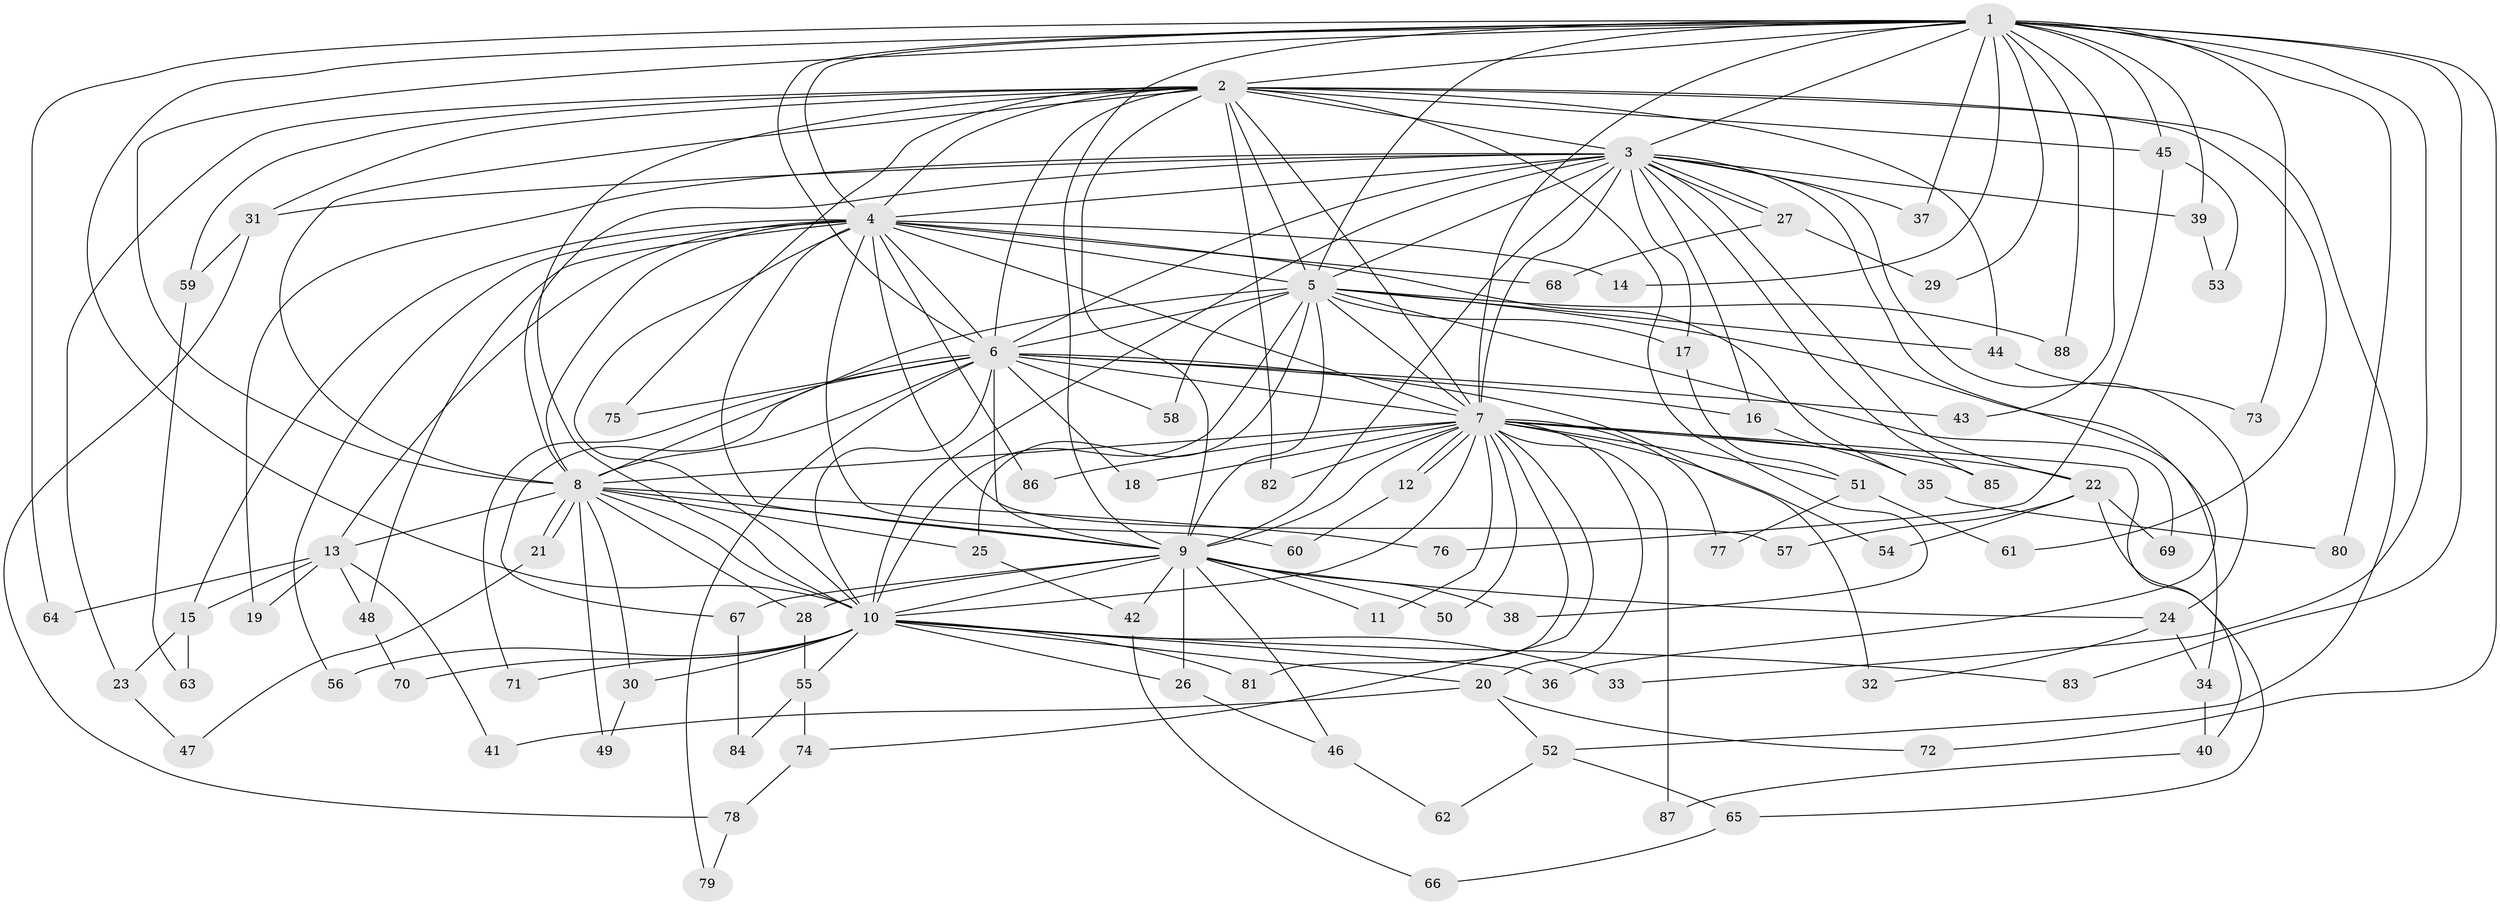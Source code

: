 // coarse degree distribution, {20: 0.015625, 15: 0.046875, 26: 0.015625, 18: 0.03125, 16: 0.015625, 23: 0.015625, 2: 0.46875, 3: 0.203125, 7: 0.015625, 5: 0.03125, 4: 0.125, 6: 0.015625}
// Generated by graph-tools (version 1.1) at 2025/23/03/03/25 07:23:44]
// undirected, 88 vertices, 201 edges
graph export_dot {
graph [start="1"]
  node [color=gray90,style=filled];
  1;
  2;
  3;
  4;
  5;
  6;
  7;
  8;
  9;
  10;
  11;
  12;
  13;
  14;
  15;
  16;
  17;
  18;
  19;
  20;
  21;
  22;
  23;
  24;
  25;
  26;
  27;
  28;
  29;
  30;
  31;
  32;
  33;
  34;
  35;
  36;
  37;
  38;
  39;
  40;
  41;
  42;
  43;
  44;
  45;
  46;
  47;
  48;
  49;
  50;
  51;
  52;
  53;
  54;
  55;
  56;
  57;
  58;
  59;
  60;
  61;
  62;
  63;
  64;
  65;
  66;
  67;
  68;
  69;
  70;
  71;
  72;
  73;
  74;
  75;
  76;
  77;
  78;
  79;
  80;
  81;
  82;
  83;
  84;
  85;
  86;
  87;
  88;
  1 -- 2;
  1 -- 3;
  1 -- 4;
  1 -- 5;
  1 -- 6;
  1 -- 7;
  1 -- 8;
  1 -- 9;
  1 -- 10;
  1 -- 14;
  1 -- 29;
  1 -- 33;
  1 -- 37;
  1 -- 39;
  1 -- 43;
  1 -- 45;
  1 -- 64;
  1 -- 72;
  1 -- 73;
  1 -- 80;
  1 -- 83;
  1 -- 88;
  2 -- 3;
  2 -- 4;
  2 -- 5;
  2 -- 6;
  2 -- 7;
  2 -- 8;
  2 -- 9;
  2 -- 10;
  2 -- 23;
  2 -- 31;
  2 -- 38;
  2 -- 44;
  2 -- 45;
  2 -- 52;
  2 -- 59;
  2 -- 61;
  2 -- 75;
  2 -- 82;
  3 -- 4;
  3 -- 5;
  3 -- 6;
  3 -- 7;
  3 -- 8;
  3 -- 9;
  3 -- 10;
  3 -- 16;
  3 -- 17;
  3 -- 19;
  3 -- 22;
  3 -- 24;
  3 -- 27;
  3 -- 27;
  3 -- 31;
  3 -- 36;
  3 -- 37;
  3 -- 39;
  3 -- 85;
  4 -- 5;
  4 -- 6;
  4 -- 7;
  4 -- 8;
  4 -- 9;
  4 -- 10;
  4 -- 13;
  4 -- 14;
  4 -- 15;
  4 -- 35;
  4 -- 48;
  4 -- 56;
  4 -- 57;
  4 -- 60;
  4 -- 68;
  4 -- 86;
  5 -- 6;
  5 -- 7;
  5 -- 8;
  5 -- 9;
  5 -- 10;
  5 -- 17;
  5 -- 25;
  5 -- 34;
  5 -- 44;
  5 -- 58;
  5 -- 69;
  5 -- 88;
  6 -- 7;
  6 -- 8;
  6 -- 9;
  6 -- 10;
  6 -- 16;
  6 -- 18;
  6 -- 32;
  6 -- 43;
  6 -- 58;
  6 -- 67;
  6 -- 71;
  6 -- 75;
  6 -- 79;
  7 -- 8;
  7 -- 9;
  7 -- 10;
  7 -- 11;
  7 -- 12;
  7 -- 12;
  7 -- 18;
  7 -- 20;
  7 -- 22;
  7 -- 40;
  7 -- 50;
  7 -- 51;
  7 -- 54;
  7 -- 74;
  7 -- 77;
  7 -- 81;
  7 -- 82;
  7 -- 85;
  7 -- 86;
  7 -- 87;
  8 -- 9;
  8 -- 10;
  8 -- 13;
  8 -- 21;
  8 -- 21;
  8 -- 25;
  8 -- 28;
  8 -- 30;
  8 -- 49;
  8 -- 76;
  9 -- 10;
  9 -- 11;
  9 -- 24;
  9 -- 26;
  9 -- 28;
  9 -- 38;
  9 -- 42;
  9 -- 46;
  9 -- 50;
  9 -- 67;
  10 -- 20;
  10 -- 26;
  10 -- 30;
  10 -- 33;
  10 -- 36;
  10 -- 55;
  10 -- 56;
  10 -- 70;
  10 -- 71;
  10 -- 81;
  10 -- 83;
  12 -- 60;
  13 -- 15;
  13 -- 19;
  13 -- 41;
  13 -- 48;
  13 -- 64;
  15 -- 23;
  15 -- 63;
  16 -- 35;
  17 -- 51;
  20 -- 41;
  20 -- 52;
  20 -- 72;
  21 -- 47;
  22 -- 54;
  22 -- 57;
  22 -- 65;
  22 -- 69;
  23 -- 47;
  24 -- 32;
  24 -- 34;
  25 -- 42;
  26 -- 46;
  27 -- 29;
  27 -- 68;
  28 -- 55;
  30 -- 49;
  31 -- 59;
  31 -- 78;
  34 -- 40;
  35 -- 80;
  39 -- 53;
  40 -- 87;
  42 -- 66;
  44 -- 73;
  45 -- 53;
  45 -- 76;
  46 -- 62;
  48 -- 70;
  51 -- 61;
  51 -- 77;
  52 -- 62;
  52 -- 65;
  55 -- 74;
  55 -- 84;
  59 -- 63;
  65 -- 66;
  67 -- 84;
  74 -- 78;
  78 -- 79;
}
